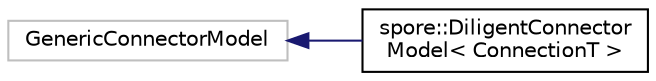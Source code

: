 digraph "Graphical Class Hierarchy"
{
  edge [fontname="Helvetica",fontsize="10",labelfontname="Helvetica",labelfontsize="10"];
  node [fontname="Helvetica",fontsize="10",shape=record];
  rankdir="LR";
  Node20 [label="GenericConnectorModel",height=0.2,width=0.4,color="grey75", fillcolor="white", style="filled"];
  Node20 -> Node0 [dir="back",color="midnightblue",fontsize="10",style="solid",fontname="Helvetica"];
  Node0 [label="spore::DiligentConnector\lModel\< ConnectionT \>",height=0.2,width=0.4,color="black", fillcolor="white", style="filled",URL="$classspore_1_1DiligentConnectorModel.html",tooltip="Connector model for diligent connections. "];
}

